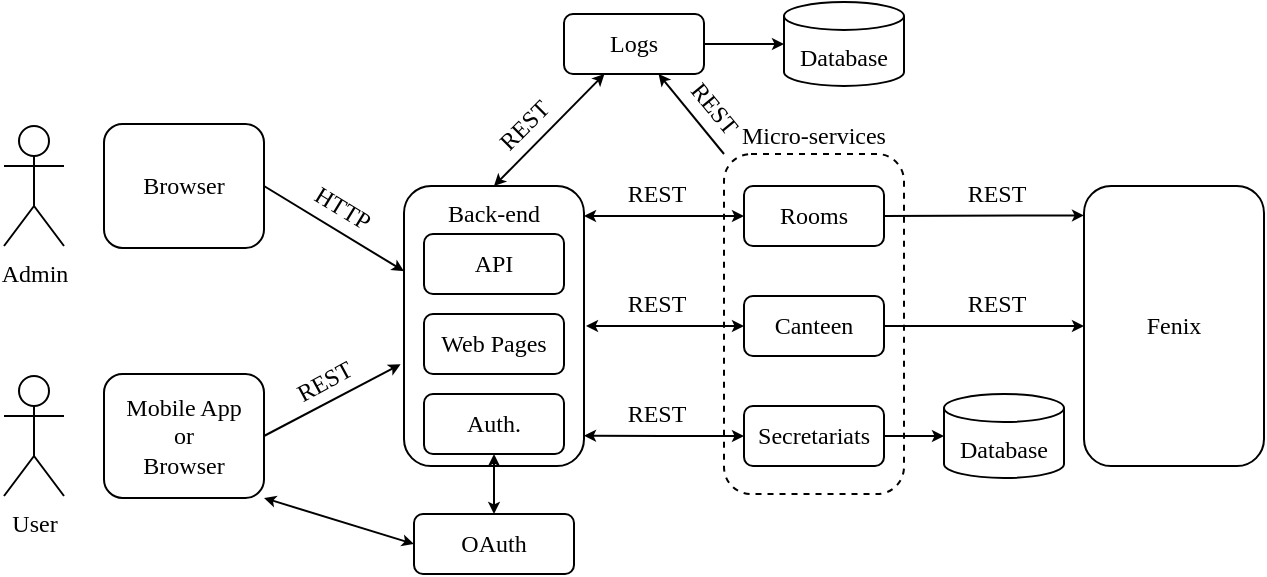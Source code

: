 <mxfile version="12.4.7" type="github">
  <diagram id="SuEHgETHLfSsJ-F9m3AR" name="Page-1">
    <mxGraphModel dx="813" dy="413" grid="1" gridSize="10" guides="1" tooltips="1" connect="1" arrows="1" fold="1" page="1" pageScale="1" pageWidth="850" pageHeight="1100" math="0" shadow="0">
      <root>
        <mxCell id="0"/>
        <mxCell id="1" parent="0"/>
        <mxCell id="VZIhrnDWj55U8XyOS2wG-53" style="edgeStyle=none;rounded=0;orthogonalLoop=1;jettySize=auto;html=1;exitX=0;exitY=0;exitDx=0;exitDy=0;startSize=3;endSize=3;fontFamily=Times New Roman;" edge="1" parent="1" source="VZIhrnDWj55U8XyOS2wG-27" target="VZIhrnDWj55U8XyOS2wG-29">
          <mxGeometry relative="1" as="geometry"/>
        </mxCell>
        <mxCell id="VZIhrnDWj55U8XyOS2wG-27" value="Micro-services" style="rounded=1;whiteSpace=wrap;html=1;fillColor=none;fontFamily=Times New Roman;fontSize=12;verticalAlign=bottom;labelPosition=center;verticalLabelPosition=top;align=center;dashed=1;" vertex="1" parent="1">
          <mxGeometry x="400" y="100" width="90" height="170" as="geometry"/>
        </mxCell>
        <mxCell id="VZIhrnDWj55U8XyOS2wG-32" style="edgeStyle=none;rounded=0;orthogonalLoop=1;jettySize=auto;html=1;exitX=0.5;exitY=0;exitDx=0;exitDy=0;startSize=3;endSize=3;startArrow=classic;startFill=1;" edge="1" parent="1" source="VZIhrnDWj55U8XyOS2wG-2" target="VZIhrnDWj55U8XyOS2wG-29">
          <mxGeometry relative="1" as="geometry"/>
        </mxCell>
        <mxCell id="VZIhrnDWj55U8XyOS2wG-2" value="Back-end" style="rounded=1;whiteSpace=wrap;html=1;fillColor=none;fontFamily=Times New Roman;fontSize=12;verticalAlign=top;" vertex="1" parent="1">
          <mxGeometry x="240" y="116" width="90" height="140" as="geometry"/>
        </mxCell>
        <mxCell id="VZIhrnDWj55U8XyOS2wG-38" style="edgeStyle=none;rounded=0;orthogonalLoop=1;jettySize=auto;html=1;exitX=1;exitY=0.5;exitDx=0;exitDy=0;startSize=3;endSize=3;" edge="1" parent="1" source="VZIhrnDWj55U8XyOS2wG-3" target="VZIhrnDWj55U8XyOS2wG-2">
          <mxGeometry relative="1" as="geometry"/>
        </mxCell>
        <mxCell id="VZIhrnDWj55U8XyOS2wG-3" value="Browser" style="rounded=1;whiteSpace=wrap;html=1;fillColor=none;fontFamily=Times New Roman;fontSize=12;" vertex="1" parent="1">
          <mxGeometry x="90" y="85" width="80" height="62" as="geometry"/>
        </mxCell>
        <mxCell id="VZIhrnDWj55U8XyOS2wG-5" value="Database" style="strokeWidth=1;html=1;shape=mxgraph.flowchart.database;whiteSpace=wrap;fontFamily=Times New Roman;fontSize=12;verticalAlign=middle;labelPosition=center;verticalLabelPosition=middle;align=center;spacingTop=14;" vertex="1" parent="1">
          <mxGeometry x="510" y="220" width="60" height="42" as="geometry"/>
        </mxCell>
        <mxCell id="VZIhrnDWj55U8XyOS2wG-6" style="edgeStyle=orthogonalEdgeStyle;rounded=0;orthogonalLoop=1;jettySize=auto;html=1;exitX=0;exitY=0.5;exitDx=0;exitDy=0;entryX=1;entryY=0.107;entryDx=0;entryDy=0;entryPerimeter=0;startArrow=classic;startFill=1;startSize=3;endSize=3;fontFamily=Times New Roman;fontSize=12;" edge="1" parent="1" source="VZIhrnDWj55U8XyOS2wG-7" target="VZIhrnDWj55U8XyOS2wG-2">
          <mxGeometry relative="1" as="geometry">
            <Array as="points">
              <mxPoint x="370" y="131"/>
            </Array>
          </mxGeometry>
        </mxCell>
        <mxCell id="VZIhrnDWj55U8XyOS2wG-8" style="edgeStyle=orthogonalEdgeStyle;rounded=0;orthogonalLoop=1;jettySize=auto;html=1;exitX=0;exitY=0.5;exitDx=0;exitDy=0;startArrow=classic;startFill=1;startSize=3;endSize=3;fontFamily=Times New Roman;fontSize=12;" edge="1" parent="1" source="VZIhrnDWj55U8XyOS2wG-9">
          <mxGeometry relative="1" as="geometry">
            <Array as="points">
              <mxPoint x="331" y="186"/>
            </Array>
            <mxPoint x="331" y="186" as="targetPoint"/>
          </mxGeometry>
        </mxCell>
        <mxCell id="VZIhrnDWj55U8XyOS2wG-10" style="edgeStyle=orthogonalEdgeStyle;rounded=0;orthogonalLoop=1;jettySize=auto;html=1;exitX=0;exitY=0.5;exitDx=0;exitDy=0;entryX=1;entryY=0.892;entryDx=0;entryDy=0;entryPerimeter=0;startArrow=classic;startFill=1;startSize=3;endSize=3;fontFamily=Times New Roman;fontSize=12;" edge="1" parent="1" source="VZIhrnDWj55U8XyOS2wG-11" target="VZIhrnDWj55U8XyOS2wG-2">
          <mxGeometry relative="1" as="geometry">
            <Array as="points">
              <mxPoint x="370" y="241"/>
            </Array>
          </mxGeometry>
        </mxCell>
        <mxCell id="VZIhrnDWj55U8XyOS2wG-17" value="API" style="rounded=1;whiteSpace=wrap;html=1;fillColor=none;fontFamily=Times New Roman;fontSize=12;" vertex="1" parent="1">
          <mxGeometry x="250" y="140" width="70" height="30" as="geometry"/>
        </mxCell>
        <mxCell id="VZIhrnDWj55U8XyOS2wG-18" value="Web Pages" style="rounded=1;whiteSpace=wrap;html=1;fillColor=none;fontFamily=Times New Roman;fontSize=12;" vertex="1" parent="1">
          <mxGeometry x="250" y="180" width="70" height="30" as="geometry"/>
        </mxCell>
        <mxCell id="VZIhrnDWj55U8XyOS2wG-60" style="edgeStyle=none;rounded=0;orthogonalLoop=1;jettySize=auto;html=1;exitX=0.5;exitY=1;exitDx=0;exitDy=0;entryX=0.5;entryY=0;entryDx=0;entryDy=0;startArrow=classic;startFill=1;startSize=3;endSize=3;fontFamily=Times New Roman;" edge="1" parent="1" source="VZIhrnDWj55U8XyOS2wG-20" target="VZIhrnDWj55U8XyOS2wG-58">
          <mxGeometry relative="1" as="geometry"/>
        </mxCell>
        <mxCell id="VZIhrnDWj55U8XyOS2wG-20" value="Auth." style="rounded=1;whiteSpace=wrap;html=1;fillColor=none;fontFamily=Times New Roman;fontSize=12;" vertex="1" parent="1">
          <mxGeometry x="250" y="220" width="70" height="30" as="geometry"/>
        </mxCell>
        <mxCell id="VZIhrnDWj55U8XyOS2wG-50" style="edgeStyle=none;rounded=0;orthogonalLoop=1;jettySize=auto;html=1;exitX=1;exitY=0.5;exitDx=0;exitDy=0;startSize=3;endSize=3;fontFamily=Times New Roman;" edge="1" parent="1" source="VZIhrnDWj55U8XyOS2wG-9" target="VZIhrnDWj55U8XyOS2wG-49">
          <mxGeometry relative="1" as="geometry"/>
        </mxCell>
        <mxCell id="VZIhrnDWj55U8XyOS2wG-9" value="Canteen" style="rounded=1;whiteSpace=wrap;html=1;fillColor=none;fontFamily=Times New Roman;fontSize=12;" vertex="1" parent="1">
          <mxGeometry x="410" y="171" width="70" height="30" as="geometry"/>
        </mxCell>
        <mxCell id="VZIhrnDWj55U8XyOS2wG-13" value="REST" style="text;html=1;align=center;verticalAlign=middle;resizable=0;points=[];autosize=1;fontSize=12;fontFamily=Times New Roman;" vertex="1" parent="1">
          <mxGeometry x="346" y="165" width="40" height="20" as="geometry"/>
        </mxCell>
        <mxCell id="VZIhrnDWj55U8XyOS2wG-28" style="edgeStyle=orthogonalEdgeStyle;rounded=0;orthogonalLoop=1;jettySize=auto;html=1;exitX=1;exitY=0.5;exitDx=0;exitDy=0;endSize=3;startSize=3;" edge="1" parent="1" source="VZIhrnDWj55U8XyOS2wG-11" target="VZIhrnDWj55U8XyOS2wG-5">
          <mxGeometry relative="1" as="geometry"/>
        </mxCell>
        <mxCell id="VZIhrnDWj55U8XyOS2wG-11" value="Secretariats" style="rounded=1;whiteSpace=wrap;html=1;fillColor=none;fontFamily=Times New Roman;fontSize=12;" vertex="1" parent="1">
          <mxGeometry x="410" y="226" width="70" height="30" as="geometry"/>
        </mxCell>
        <mxCell id="VZIhrnDWj55U8XyOS2wG-14" value="REST" style="text;html=1;align=center;verticalAlign=middle;resizable=0;points=[];autosize=1;fontSize=12;fontFamily=Times New Roman;" vertex="1" parent="1">
          <mxGeometry x="346" y="220" width="40" height="20" as="geometry"/>
        </mxCell>
        <mxCell id="VZIhrnDWj55U8XyOS2wG-51" style="edgeStyle=none;rounded=0;orthogonalLoop=1;jettySize=auto;html=1;exitX=1;exitY=0.5;exitDx=0;exitDy=0;entryX=0;entryY=0.105;entryDx=0;entryDy=0;entryPerimeter=0;startSize=3;endSize=3;fontFamily=Times New Roman;" edge="1" parent="1" source="VZIhrnDWj55U8XyOS2wG-7" target="VZIhrnDWj55U8XyOS2wG-49">
          <mxGeometry relative="1" as="geometry"/>
        </mxCell>
        <mxCell id="VZIhrnDWj55U8XyOS2wG-7" value="Rooms" style="rounded=1;whiteSpace=wrap;html=1;fillColor=none;fontFamily=Times New Roman;fontSize=12;" vertex="1" parent="1">
          <mxGeometry x="410" y="116" width="70" height="30" as="geometry"/>
        </mxCell>
        <mxCell id="VZIhrnDWj55U8XyOS2wG-12" value="REST" style="text;html=1;align=center;verticalAlign=middle;resizable=0;points=[];autosize=1;fontSize=12;fontFamily=Times New Roman;" vertex="1" parent="1">
          <mxGeometry x="346" y="110" width="40" height="20" as="geometry"/>
        </mxCell>
        <mxCell id="VZIhrnDWj55U8XyOS2wG-35" style="edgeStyle=none;rounded=0;orthogonalLoop=1;jettySize=auto;html=1;exitX=1;exitY=0.5;exitDx=0;exitDy=0;startSize=3;endSize=3;" edge="1" parent="1" source="VZIhrnDWj55U8XyOS2wG-29" target="VZIhrnDWj55U8XyOS2wG-34">
          <mxGeometry relative="1" as="geometry"/>
        </mxCell>
        <mxCell id="VZIhrnDWj55U8XyOS2wG-29" value="Logs" style="rounded=1;whiteSpace=wrap;html=1;fillColor=none;fontFamily=Times New Roman;fontSize=12;" vertex="1" parent="1">
          <mxGeometry x="320" y="30" width="70" height="30" as="geometry"/>
        </mxCell>
        <mxCell id="VZIhrnDWj55U8XyOS2wG-33" value="REST" style="text;html=1;align=center;verticalAlign=middle;resizable=0;points=[];autosize=1;fontSize=12;fontFamily=Times New Roman;rotation=-45;" vertex="1" parent="1">
          <mxGeometry x="280" y="76" width="40" height="20" as="geometry"/>
        </mxCell>
        <mxCell id="VZIhrnDWj55U8XyOS2wG-34" value="Database" style="strokeWidth=1;html=1;shape=mxgraph.flowchart.database;whiteSpace=wrap;fontFamily=Times New Roman;fontSize=12;verticalAlign=middle;labelPosition=center;verticalLabelPosition=middle;align=center;spacingTop=14;" vertex="1" parent="1">
          <mxGeometry x="430" y="24" width="60" height="42" as="geometry"/>
        </mxCell>
        <mxCell id="VZIhrnDWj55U8XyOS2wG-16" value="HTTP" style="text;html=1;align=center;verticalAlign=middle;resizable=0;points=[];autosize=1;fontSize=12;fontFamily=Times New Roman;rotation=31.4;" vertex="1" parent="1">
          <mxGeometry x="184" y="117" width="50" height="20" as="geometry"/>
        </mxCell>
        <mxCell id="VZIhrnDWj55U8XyOS2wG-39" value="Admin" style="shape=umlActor;verticalLabelPosition=bottom;labelBackgroundColor=#ffffff;verticalAlign=top;html=1;outlineConnect=0;fontFamily=Times New Roman;" vertex="1" parent="1">
          <mxGeometry x="40" y="86" width="30" height="60" as="geometry"/>
        </mxCell>
        <mxCell id="VZIhrnDWj55U8XyOS2wG-45" style="edgeStyle=none;rounded=0;orthogonalLoop=1;jettySize=auto;html=1;exitX=1;exitY=0.5;exitDx=0;exitDy=0;entryX=-0.019;entryY=0.637;entryDx=0;entryDy=0;entryPerimeter=0;startSize=3;endSize=3;fontFamily=Times New Roman;" edge="1" parent="1" source="VZIhrnDWj55U8XyOS2wG-43" target="VZIhrnDWj55U8XyOS2wG-2">
          <mxGeometry relative="1" as="geometry"/>
        </mxCell>
        <mxCell id="VZIhrnDWj55U8XyOS2wG-62" style="edgeStyle=none;rounded=0;orthogonalLoop=1;jettySize=auto;html=1;exitX=1;exitY=1;exitDx=0;exitDy=0;entryX=0;entryY=0.5;entryDx=0;entryDy=0;startArrow=classic;startFill=1;startSize=3;endSize=3;fontFamily=Times New Roman;" edge="1" parent="1" source="VZIhrnDWj55U8XyOS2wG-43" target="VZIhrnDWj55U8XyOS2wG-58">
          <mxGeometry relative="1" as="geometry"/>
        </mxCell>
        <mxCell id="VZIhrnDWj55U8XyOS2wG-43" value="Mobile App&lt;br&gt;or&lt;br&gt;Browser" style="rounded=1;whiteSpace=wrap;html=1;fillColor=none;fontFamily=Times New Roman;fontSize=12;" vertex="1" parent="1">
          <mxGeometry x="90" y="210" width="80" height="62" as="geometry"/>
        </mxCell>
        <mxCell id="VZIhrnDWj55U8XyOS2wG-44" value="User" style="shape=umlActor;verticalLabelPosition=bottom;labelBackgroundColor=#ffffff;verticalAlign=top;html=1;outlineConnect=0;fontFamily=Times New Roman;" vertex="1" parent="1">
          <mxGeometry x="40" y="211" width="30" height="60" as="geometry"/>
        </mxCell>
        <mxCell id="VZIhrnDWj55U8XyOS2wG-46" value="REST" style="text;html=1;align=center;verticalAlign=middle;resizable=0;points=[];autosize=1;fontSize=12;fontFamily=Times New Roman;rotation=-28.5;" vertex="1" parent="1">
          <mxGeometry x="180" y="204" width="40" height="20" as="geometry"/>
        </mxCell>
        <mxCell id="VZIhrnDWj55U8XyOS2wG-49" value="Fenix" style="rounded=1;whiteSpace=wrap;html=1;fillColor=none;fontFamily=Times New Roman;fontSize=12;verticalAlign=middle;" vertex="1" parent="1">
          <mxGeometry x="580" y="116" width="90" height="140" as="geometry"/>
        </mxCell>
        <mxCell id="VZIhrnDWj55U8XyOS2wG-54" value="REST" style="text;html=1;align=center;verticalAlign=middle;resizable=0;points=[];autosize=1;fontSize=12;fontFamily=Times New Roman;rotation=50.6;" vertex="1" parent="1">
          <mxGeometry x="375" y="67" width="40" height="20" as="geometry"/>
        </mxCell>
        <mxCell id="VZIhrnDWj55U8XyOS2wG-58" value="OAuth" style="rounded=1;whiteSpace=wrap;html=1;fillColor=none;fontFamily=Times New Roman;fontSize=12;" vertex="1" parent="1">
          <mxGeometry x="245" y="280" width="80" height="30" as="geometry"/>
        </mxCell>
        <mxCell id="VZIhrnDWj55U8XyOS2wG-63" value="REST" style="text;html=1;align=center;verticalAlign=middle;resizable=0;points=[];autosize=1;fontSize=12;fontFamily=Times New Roman;" vertex="1" parent="1">
          <mxGeometry x="516" y="165" width="40" height="20" as="geometry"/>
        </mxCell>
        <mxCell id="VZIhrnDWj55U8XyOS2wG-64" value="REST" style="text;html=1;align=center;verticalAlign=middle;resizable=0;points=[];autosize=1;fontSize=12;fontFamily=Times New Roman;" vertex="1" parent="1">
          <mxGeometry x="516" y="110" width="40" height="20" as="geometry"/>
        </mxCell>
      </root>
    </mxGraphModel>
  </diagram>
</mxfile>
